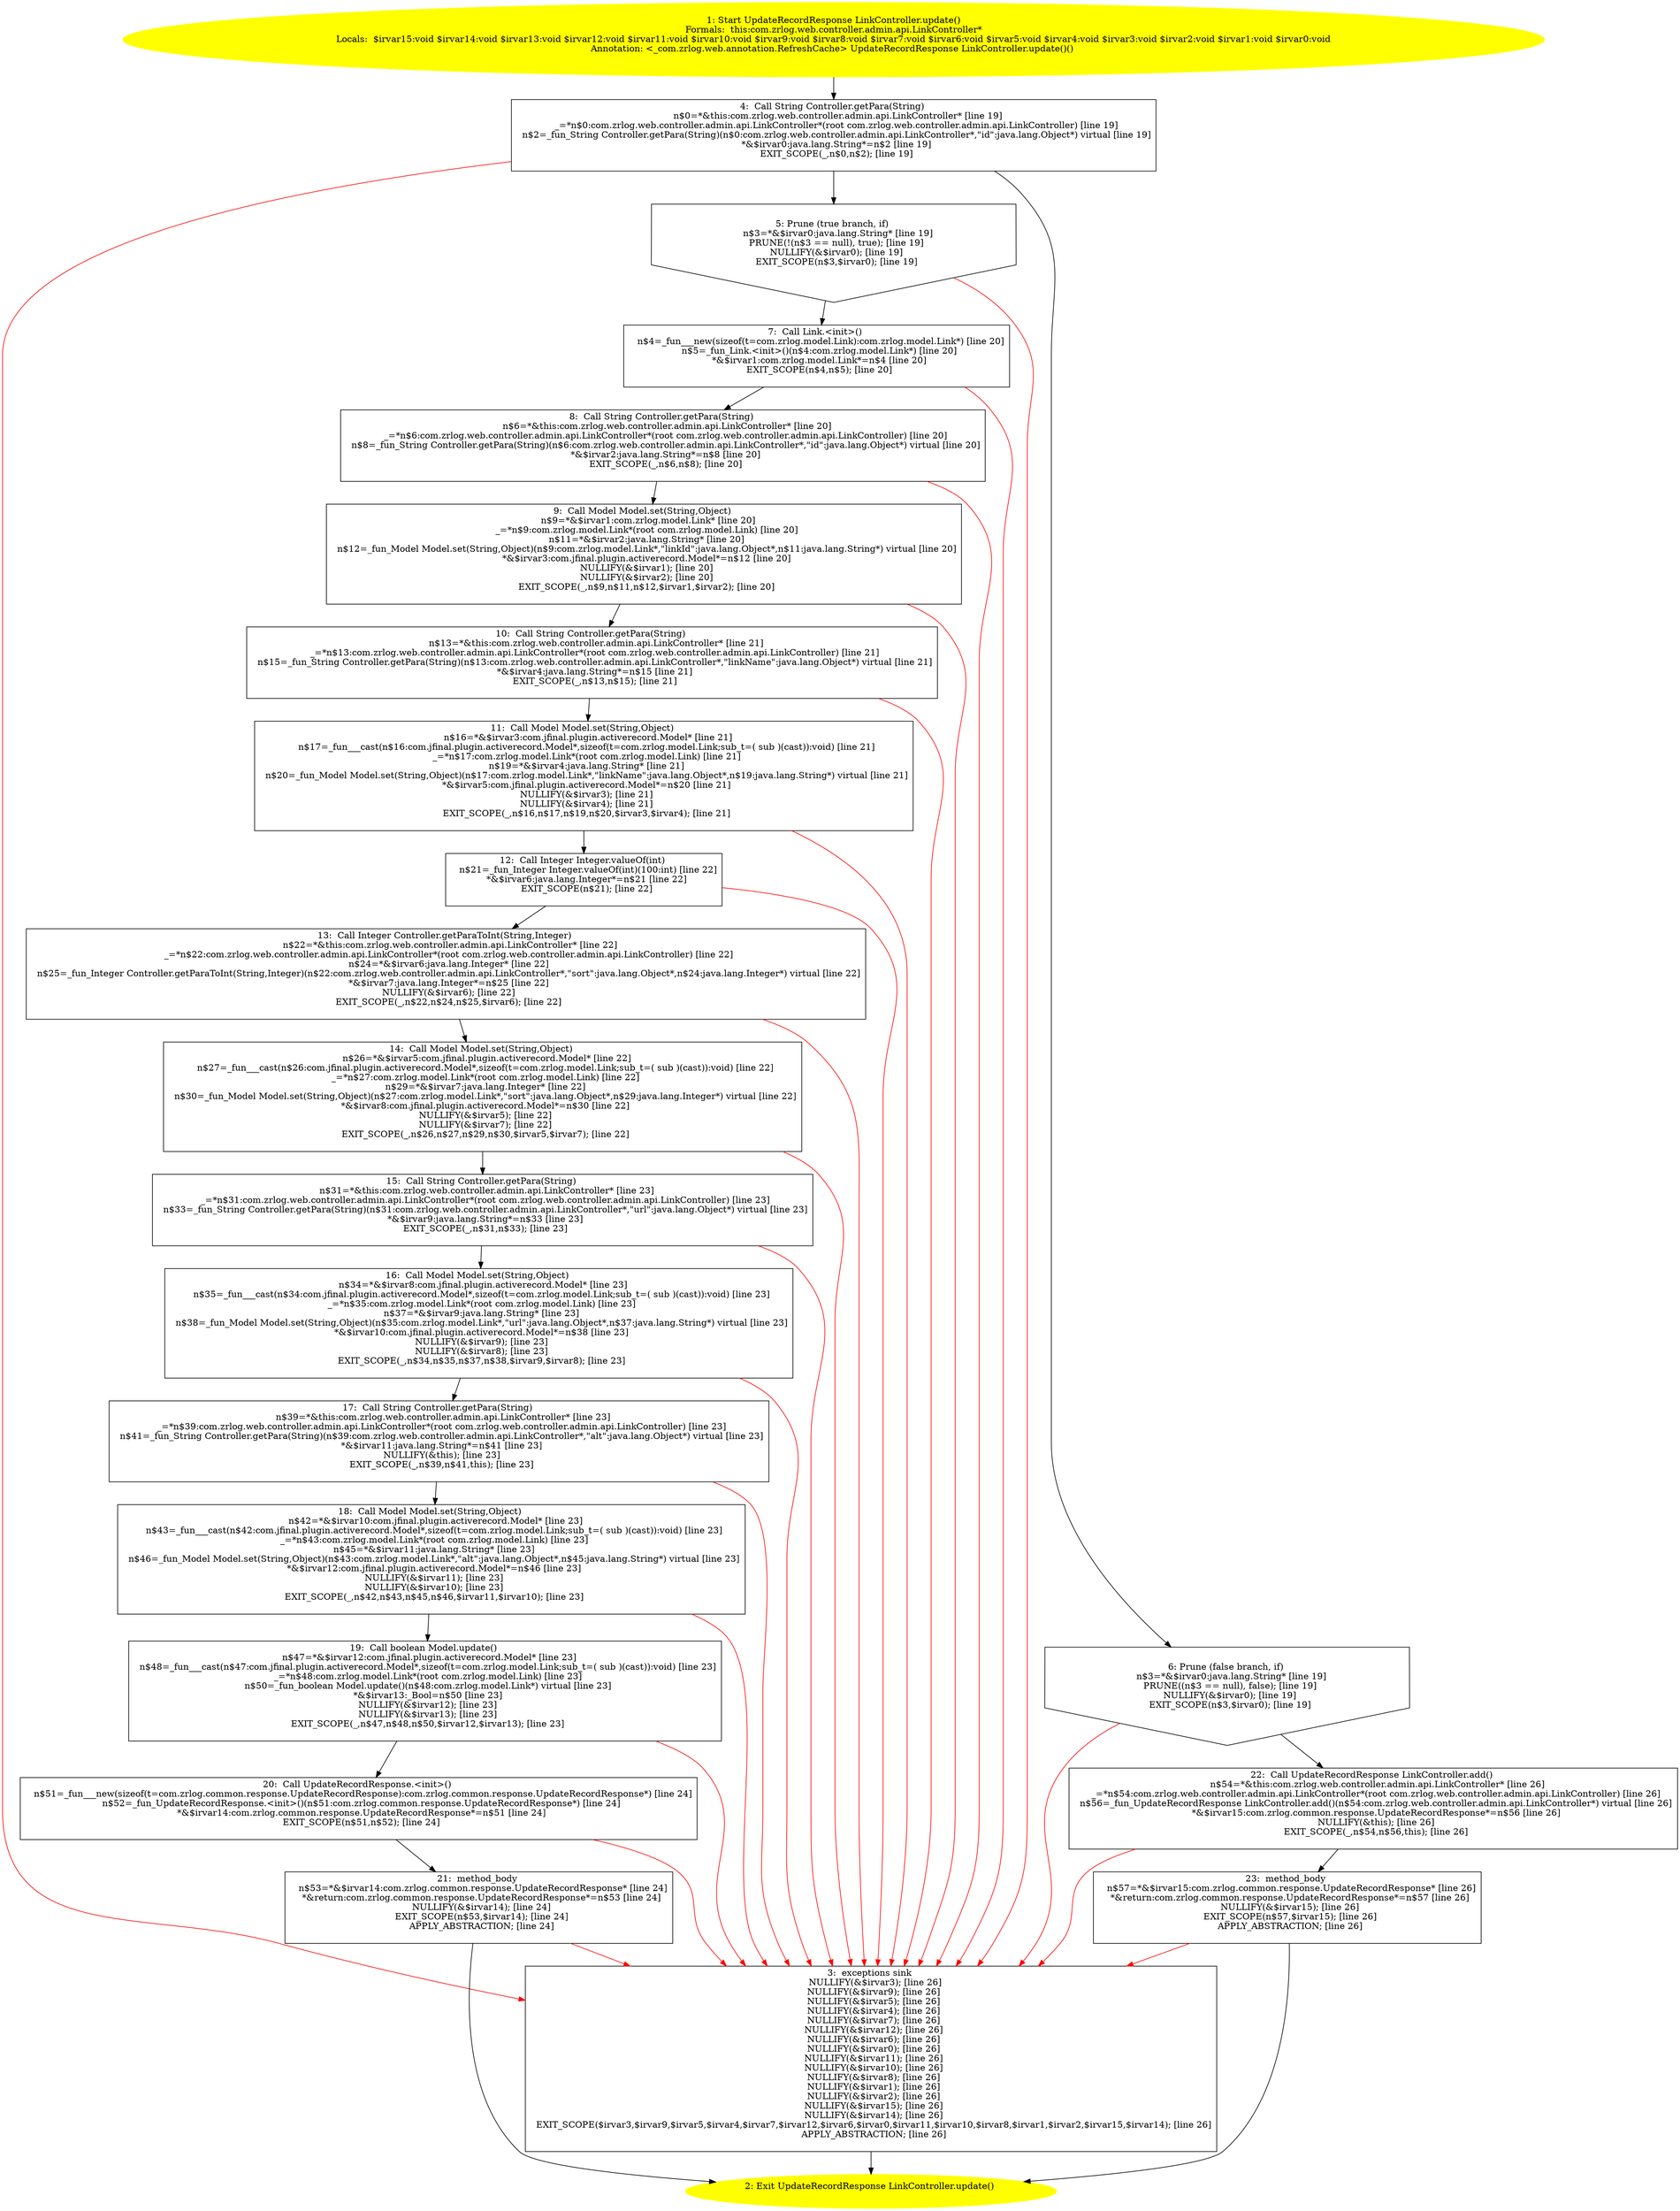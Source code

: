 /* @generated */
digraph cfg {
"com.zrlog.web.controller.admin.api.LinkController.update():com.zrlog.common.response.UpdateRecordRes.0e31616eba26fe00e3c7205f93b7df70_1" [label="1: Start UpdateRecordResponse LinkController.update()\nFormals:  this:com.zrlog.web.controller.admin.api.LinkController*\nLocals:  $irvar15:void $irvar14:void $irvar13:void $irvar12:void $irvar11:void $irvar10:void $irvar9:void $irvar8:void $irvar7:void $irvar6:void $irvar5:void $irvar4:void $irvar3:void $irvar2:void $irvar1:void $irvar0:void\nAnnotation: <_com.zrlog.web.annotation.RefreshCache> UpdateRecordResponse LinkController.update()() \n  " color=yellow style=filled]
	

	 "com.zrlog.web.controller.admin.api.LinkController.update():com.zrlog.common.response.UpdateRecordRes.0e31616eba26fe00e3c7205f93b7df70_1" -> "com.zrlog.web.controller.admin.api.LinkController.update():com.zrlog.common.response.UpdateRecordRes.0e31616eba26fe00e3c7205f93b7df70_4" ;
"com.zrlog.web.controller.admin.api.LinkController.update():com.zrlog.common.response.UpdateRecordRes.0e31616eba26fe00e3c7205f93b7df70_2" [label="2: Exit UpdateRecordResponse LinkController.update() \n  " color=yellow style=filled]
	

"com.zrlog.web.controller.admin.api.LinkController.update():com.zrlog.common.response.UpdateRecordRes.0e31616eba26fe00e3c7205f93b7df70_3" [label="3:  exceptions sink \n   NULLIFY(&$irvar3); [line 26]\n  NULLIFY(&$irvar9); [line 26]\n  NULLIFY(&$irvar5); [line 26]\n  NULLIFY(&$irvar4); [line 26]\n  NULLIFY(&$irvar7); [line 26]\n  NULLIFY(&$irvar12); [line 26]\n  NULLIFY(&$irvar6); [line 26]\n  NULLIFY(&$irvar0); [line 26]\n  NULLIFY(&$irvar11); [line 26]\n  NULLIFY(&$irvar10); [line 26]\n  NULLIFY(&$irvar8); [line 26]\n  NULLIFY(&$irvar1); [line 26]\n  NULLIFY(&$irvar2); [line 26]\n  NULLIFY(&$irvar15); [line 26]\n  NULLIFY(&$irvar14); [line 26]\n  EXIT_SCOPE($irvar3,$irvar9,$irvar5,$irvar4,$irvar7,$irvar12,$irvar6,$irvar0,$irvar11,$irvar10,$irvar8,$irvar1,$irvar2,$irvar15,$irvar14); [line 26]\n  APPLY_ABSTRACTION; [line 26]\n " shape="box"]
	

	 "com.zrlog.web.controller.admin.api.LinkController.update():com.zrlog.common.response.UpdateRecordRes.0e31616eba26fe00e3c7205f93b7df70_3" -> "com.zrlog.web.controller.admin.api.LinkController.update():com.zrlog.common.response.UpdateRecordRes.0e31616eba26fe00e3c7205f93b7df70_2" ;
"com.zrlog.web.controller.admin.api.LinkController.update():com.zrlog.common.response.UpdateRecordRes.0e31616eba26fe00e3c7205f93b7df70_4" [label="4:  Call String Controller.getPara(String) \n   n$0=*&this:com.zrlog.web.controller.admin.api.LinkController* [line 19]\n  _=*n$0:com.zrlog.web.controller.admin.api.LinkController*(root com.zrlog.web.controller.admin.api.LinkController) [line 19]\n  n$2=_fun_String Controller.getPara(String)(n$0:com.zrlog.web.controller.admin.api.LinkController*,\"id\":java.lang.Object*) virtual [line 19]\n  *&$irvar0:java.lang.String*=n$2 [line 19]\n  EXIT_SCOPE(_,n$0,n$2); [line 19]\n " shape="box"]
	

	 "com.zrlog.web.controller.admin.api.LinkController.update():com.zrlog.common.response.UpdateRecordRes.0e31616eba26fe00e3c7205f93b7df70_4" -> "com.zrlog.web.controller.admin.api.LinkController.update():com.zrlog.common.response.UpdateRecordRes.0e31616eba26fe00e3c7205f93b7df70_5" ;
	 "com.zrlog.web.controller.admin.api.LinkController.update():com.zrlog.common.response.UpdateRecordRes.0e31616eba26fe00e3c7205f93b7df70_4" -> "com.zrlog.web.controller.admin.api.LinkController.update():com.zrlog.common.response.UpdateRecordRes.0e31616eba26fe00e3c7205f93b7df70_6" ;
	 "com.zrlog.web.controller.admin.api.LinkController.update():com.zrlog.common.response.UpdateRecordRes.0e31616eba26fe00e3c7205f93b7df70_4" -> "com.zrlog.web.controller.admin.api.LinkController.update():com.zrlog.common.response.UpdateRecordRes.0e31616eba26fe00e3c7205f93b7df70_3" [color="red" ];
"com.zrlog.web.controller.admin.api.LinkController.update():com.zrlog.common.response.UpdateRecordRes.0e31616eba26fe00e3c7205f93b7df70_5" [label="5: Prune (true branch, if) \n   n$3=*&$irvar0:java.lang.String* [line 19]\n  PRUNE(!(n$3 == null), true); [line 19]\n  NULLIFY(&$irvar0); [line 19]\n  EXIT_SCOPE(n$3,$irvar0); [line 19]\n " shape="invhouse"]
	

	 "com.zrlog.web.controller.admin.api.LinkController.update():com.zrlog.common.response.UpdateRecordRes.0e31616eba26fe00e3c7205f93b7df70_5" -> "com.zrlog.web.controller.admin.api.LinkController.update():com.zrlog.common.response.UpdateRecordRes.0e31616eba26fe00e3c7205f93b7df70_7" ;
	 "com.zrlog.web.controller.admin.api.LinkController.update():com.zrlog.common.response.UpdateRecordRes.0e31616eba26fe00e3c7205f93b7df70_5" -> "com.zrlog.web.controller.admin.api.LinkController.update():com.zrlog.common.response.UpdateRecordRes.0e31616eba26fe00e3c7205f93b7df70_3" [color="red" ];
"com.zrlog.web.controller.admin.api.LinkController.update():com.zrlog.common.response.UpdateRecordRes.0e31616eba26fe00e3c7205f93b7df70_6" [label="6: Prune (false branch, if) \n   n$3=*&$irvar0:java.lang.String* [line 19]\n  PRUNE((n$3 == null), false); [line 19]\n  NULLIFY(&$irvar0); [line 19]\n  EXIT_SCOPE(n$3,$irvar0); [line 19]\n " shape="invhouse"]
	

	 "com.zrlog.web.controller.admin.api.LinkController.update():com.zrlog.common.response.UpdateRecordRes.0e31616eba26fe00e3c7205f93b7df70_6" -> "com.zrlog.web.controller.admin.api.LinkController.update():com.zrlog.common.response.UpdateRecordRes.0e31616eba26fe00e3c7205f93b7df70_22" ;
	 "com.zrlog.web.controller.admin.api.LinkController.update():com.zrlog.common.response.UpdateRecordRes.0e31616eba26fe00e3c7205f93b7df70_6" -> "com.zrlog.web.controller.admin.api.LinkController.update():com.zrlog.common.response.UpdateRecordRes.0e31616eba26fe00e3c7205f93b7df70_3" [color="red" ];
"com.zrlog.web.controller.admin.api.LinkController.update():com.zrlog.common.response.UpdateRecordRes.0e31616eba26fe00e3c7205f93b7df70_7" [label="7:  Call Link.<init>() \n   n$4=_fun___new(sizeof(t=com.zrlog.model.Link):com.zrlog.model.Link*) [line 20]\n  n$5=_fun_Link.<init>()(n$4:com.zrlog.model.Link*) [line 20]\n  *&$irvar1:com.zrlog.model.Link*=n$4 [line 20]\n  EXIT_SCOPE(n$4,n$5); [line 20]\n " shape="box"]
	

	 "com.zrlog.web.controller.admin.api.LinkController.update():com.zrlog.common.response.UpdateRecordRes.0e31616eba26fe00e3c7205f93b7df70_7" -> "com.zrlog.web.controller.admin.api.LinkController.update():com.zrlog.common.response.UpdateRecordRes.0e31616eba26fe00e3c7205f93b7df70_8" ;
	 "com.zrlog.web.controller.admin.api.LinkController.update():com.zrlog.common.response.UpdateRecordRes.0e31616eba26fe00e3c7205f93b7df70_7" -> "com.zrlog.web.controller.admin.api.LinkController.update():com.zrlog.common.response.UpdateRecordRes.0e31616eba26fe00e3c7205f93b7df70_3" [color="red" ];
"com.zrlog.web.controller.admin.api.LinkController.update():com.zrlog.common.response.UpdateRecordRes.0e31616eba26fe00e3c7205f93b7df70_8" [label="8:  Call String Controller.getPara(String) \n   n$6=*&this:com.zrlog.web.controller.admin.api.LinkController* [line 20]\n  _=*n$6:com.zrlog.web.controller.admin.api.LinkController*(root com.zrlog.web.controller.admin.api.LinkController) [line 20]\n  n$8=_fun_String Controller.getPara(String)(n$6:com.zrlog.web.controller.admin.api.LinkController*,\"id\":java.lang.Object*) virtual [line 20]\n  *&$irvar2:java.lang.String*=n$8 [line 20]\n  EXIT_SCOPE(_,n$6,n$8); [line 20]\n " shape="box"]
	

	 "com.zrlog.web.controller.admin.api.LinkController.update():com.zrlog.common.response.UpdateRecordRes.0e31616eba26fe00e3c7205f93b7df70_8" -> "com.zrlog.web.controller.admin.api.LinkController.update():com.zrlog.common.response.UpdateRecordRes.0e31616eba26fe00e3c7205f93b7df70_9" ;
	 "com.zrlog.web.controller.admin.api.LinkController.update():com.zrlog.common.response.UpdateRecordRes.0e31616eba26fe00e3c7205f93b7df70_8" -> "com.zrlog.web.controller.admin.api.LinkController.update():com.zrlog.common.response.UpdateRecordRes.0e31616eba26fe00e3c7205f93b7df70_3" [color="red" ];
"com.zrlog.web.controller.admin.api.LinkController.update():com.zrlog.common.response.UpdateRecordRes.0e31616eba26fe00e3c7205f93b7df70_9" [label="9:  Call Model Model.set(String,Object) \n   n$9=*&$irvar1:com.zrlog.model.Link* [line 20]\n  _=*n$9:com.zrlog.model.Link*(root com.zrlog.model.Link) [line 20]\n  n$11=*&$irvar2:java.lang.String* [line 20]\n  n$12=_fun_Model Model.set(String,Object)(n$9:com.zrlog.model.Link*,\"linkId\":java.lang.Object*,n$11:java.lang.String*) virtual [line 20]\n  *&$irvar3:com.jfinal.plugin.activerecord.Model*=n$12 [line 20]\n  NULLIFY(&$irvar1); [line 20]\n  NULLIFY(&$irvar2); [line 20]\n  EXIT_SCOPE(_,n$9,n$11,n$12,$irvar1,$irvar2); [line 20]\n " shape="box"]
	

	 "com.zrlog.web.controller.admin.api.LinkController.update():com.zrlog.common.response.UpdateRecordRes.0e31616eba26fe00e3c7205f93b7df70_9" -> "com.zrlog.web.controller.admin.api.LinkController.update():com.zrlog.common.response.UpdateRecordRes.0e31616eba26fe00e3c7205f93b7df70_10" ;
	 "com.zrlog.web.controller.admin.api.LinkController.update():com.zrlog.common.response.UpdateRecordRes.0e31616eba26fe00e3c7205f93b7df70_9" -> "com.zrlog.web.controller.admin.api.LinkController.update():com.zrlog.common.response.UpdateRecordRes.0e31616eba26fe00e3c7205f93b7df70_3" [color="red" ];
"com.zrlog.web.controller.admin.api.LinkController.update():com.zrlog.common.response.UpdateRecordRes.0e31616eba26fe00e3c7205f93b7df70_10" [label="10:  Call String Controller.getPara(String) \n   n$13=*&this:com.zrlog.web.controller.admin.api.LinkController* [line 21]\n  _=*n$13:com.zrlog.web.controller.admin.api.LinkController*(root com.zrlog.web.controller.admin.api.LinkController) [line 21]\n  n$15=_fun_String Controller.getPara(String)(n$13:com.zrlog.web.controller.admin.api.LinkController*,\"linkName\":java.lang.Object*) virtual [line 21]\n  *&$irvar4:java.lang.String*=n$15 [line 21]\n  EXIT_SCOPE(_,n$13,n$15); [line 21]\n " shape="box"]
	

	 "com.zrlog.web.controller.admin.api.LinkController.update():com.zrlog.common.response.UpdateRecordRes.0e31616eba26fe00e3c7205f93b7df70_10" -> "com.zrlog.web.controller.admin.api.LinkController.update():com.zrlog.common.response.UpdateRecordRes.0e31616eba26fe00e3c7205f93b7df70_11" ;
	 "com.zrlog.web.controller.admin.api.LinkController.update():com.zrlog.common.response.UpdateRecordRes.0e31616eba26fe00e3c7205f93b7df70_10" -> "com.zrlog.web.controller.admin.api.LinkController.update():com.zrlog.common.response.UpdateRecordRes.0e31616eba26fe00e3c7205f93b7df70_3" [color="red" ];
"com.zrlog.web.controller.admin.api.LinkController.update():com.zrlog.common.response.UpdateRecordRes.0e31616eba26fe00e3c7205f93b7df70_11" [label="11:  Call Model Model.set(String,Object) \n   n$16=*&$irvar3:com.jfinal.plugin.activerecord.Model* [line 21]\n  n$17=_fun___cast(n$16:com.jfinal.plugin.activerecord.Model*,sizeof(t=com.zrlog.model.Link;sub_t=( sub )(cast)):void) [line 21]\n  _=*n$17:com.zrlog.model.Link*(root com.zrlog.model.Link) [line 21]\n  n$19=*&$irvar4:java.lang.String* [line 21]\n  n$20=_fun_Model Model.set(String,Object)(n$17:com.zrlog.model.Link*,\"linkName\":java.lang.Object*,n$19:java.lang.String*) virtual [line 21]\n  *&$irvar5:com.jfinal.plugin.activerecord.Model*=n$20 [line 21]\n  NULLIFY(&$irvar3); [line 21]\n  NULLIFY(&$irvar4); [line 21]\n  EXIT_SCOPE(_,n$16,n$17,n$19,n$20,$irvar3,$irvar4); [line 21]\n " shape="box"]
	

	 "com.zrlog.web.controller.admin.api.LinkController.update():com.zrlog.common.response.UpdateRecordRes.0e31616eba26fe00e3c7205f93b7df70_11" -> "com.zrlog.web.controller.admin.api.LinkController.update():com.zrlog.common.response.UpdateRecordRes.0e31616eba26fe00e3c7205f93b7df70_12" ;
	 "com.zrlog.web.controller.admin.api.LinkController.update():com.zrlog.common.response.UpdateRecordRes.0e31616eba26fe00e3c7205f93b7df70_11" -> "com.zrlog.web.controller.admin.api.LinkController.update():com.zrlog.common.response.UpdateRecordRes.0e31616eba26fe00e3c7205f93b7df70_3" [color="red" ];
"com.zrlog.web.controller.admin.api.LinkController.update():com.zrlog.common.response.UpdateRecordRes.0e31616eba26fe00e3c7205f93b7df70_12" [label="12:  Call Integer Integer.valueOf(int) \n   n$21=_fun_Integer Integer.valueOf(int)(100:int) [line 22]\n  *&$irvar6:java.lang.Integer*=n$21 [line 22]\n  EXIT_SCOPE(n$21); [line 22]\n " shape="box"]
	

	 "com.zrlog.web.controller.admin.api.LinkController.update():com.zrlog.common.response.UpdateRecordRes.0e31616eba26fe00e3c7205f93b7df70_12" -> "com.zrlog.web.controller.admin.api.LinkController.update():com.zrlog.common.response.UpdateRecordRes.0e31616eba26fe00e3c7205f93b7df70_13" ;
	 "com.zrlog.web.controller.admin.api.LinkController.update():com.zrlog.common.response.UpdateRecordRes.0e31616eba26fe00e3c7205f93b7df70_12" -> "com.zrlog.web.controller.admin.api.LinkController.update():com.zrlog.common.response.UpdateRecordRes.0e31616eba26fe00e3c7205f93b7df70_3" [color="red" ];
"com.zrlog.web.controller.admin.api.LinkController.update():com.zrlog.common.response.UpdateRecordRes.0e31616eba26fe00e3c7205f93b7df70_13" [label="13:  Call Integer Controller.getParaToInt(String,Integer) \n   n$22=*&this:com.zrlog.web.controller.admin.api.LinkController* [line 22]\n  _=*n$22:com.zrlog.web.controller.admin.api.LinkController*(root com.zrlog.web.controller.admin.api.LinkController) [line 22]\n  n$24=*&$irvar6:java.lang.Integer* [line 22]\n  n$25=_fun_Integer Controller.getParaToInt(String,Integer)(n$22:com.zrlog.web.controller.admin.api.LinkController*,\"sort\":java.lang.Object*,n$24:java.lang.Integer*) virtual [line 22]\n  *&$irvar7:java.lang.Integer*=n$25 [line 22]\n  NULLIFY(&$irvar6); [line 22]\n  EXIT_SCOPE(_,n$22,n$24,n$25,$irvar6); [line 22]\n " shape="box"]
	

	 "com.zrlog.web.controller.admin.api.LinkController.update():com.zrlog.common.response.UpdateRecordRes.0e31616eba26fe00e3c7205f93b7df70_13" -> "com.zrlog.web.controller.admin.api.LinkController.update():com.zrlog.common.response.UpdateRecordRes.0e31616eba26fe00e3c7205f93b7df70_14" ;
	 "com.zrlog.web.controller.admin.api.LinkController.update():com.zrlog.common.response.UpdateRecordRes.0e31616eba26fe00e3c7205f93b7df70_13" -> "com.zrlog.web.controller.admin.api.LinkController.update():com.zrlog.common.response.UpdateRecordRes.0e31616eba26fe00e3c7205f93b7df70_3" [color="red" ];
"com.zrlog.web.controller.admin.api.LinkController.update():com.zrlog.common.response.UpdateRecordRes.0e31616eba26fe00e3c7205f93b7df70_14" [label="14:  Call Model Model.set(String,Object) \n   n$26=*&$irvar5:com.jfinal.plugin.activerecord.Model* [line 22]\n  n$27=_fun___cast(n$26:com.jfinal.plugin.activerecord.Model*,sizeof(t=com.zrlog.model.Link;sub_t=( sub )(cast)):void) [line 22]\n  _=*n$27:com.zrlog.model.Link*(root com.zrlog.model.Link) [line 22]\n  n$29=*&$irvar7:java.lang.Integer* [line 22]\n  n$30=_fun_Model Model.set(String,Object)(n$27:com.zrlog.model.Link*,\"sort\":java.lang.Object*,n$29:java.lang.Integer*) virtual [line 22]\n  *&$irvar8:com.jfinal.plugin.activerecord.Model*=n$30 [line 22]\n  NULLIFY(&$irvar5); [line 22]\n  NULLIFY(&$irvar7); [line 22]\n  EXIT_SCOPE(_,n$26,n$27,n$29,n$30,$irvar5,$irvar7); [line 22]\n " shape="box"]
	

	 "com.zrlog.web.controller.admin.api.LinkController.update():com.zrlog.common.response.UpdateRecordRes.0e31616eba26fe00e3c7205f93b7df70_14" -> "com.zrlog.web.controller.admin.api.LinkController.update():com.zrlog.common.response.UpdateRecordRes.0e31616eba26fe00e3c7205f93b7df70_15" ;
	 "com.zrlog.web.controller.admin.api.LinkController.update():com.zrlog.common.response.UpdateRecordRes.0e31616eba26fe00e3c7205f93b7df70_14" -> "com.zrlog.web.controller.admin.api.LinkController.update():com.zrlog.common.response.UpdateRecordRes.0e31616eba26fe00e3c7205f93b7df70_3" [color="red" ];
"com.zrlog.web.controller.admin.api.LinkController.update():com.zrlog.common.response.UpdateRecordRes.0e31616eba26fe00e3c7205f93b7df70_15" [label="15:  Call String Controller.getPara(String) \n   n$31=*&this:com.zrlog.web.controller.admin.api.LinkController* [line 23]\n  _=*n$31:com.zrlog.web.controller.admin.api.LinkController*(root com.zrlog.web.controller.admin.api.LinkController) [line 23]\n  n$33=_fun_String Controller.getPara(String)(n$31:com.zrlog.web.controller.admin.api.LinkController*,\"url\":java.lang.Object*) virtual [line 23]\n  *&$irvar9:java.lang.String*=n$33 [line 23]\n  EXIT_SCOPE(_,n$31,n$33); [line 23]\n " shape="box"]
	

	 "com.zrlog.web.controller.admin.api.LinkController.update():com.zrlog.common.response.UpdateRecordRes.0e31616eba26fe00e3c7205f93b7df70_15" -> "com.zrlog.web.controller.admin.api.LinkController.update():com.zrlog.common.response.UpdateRecordRes.0e31616eba26fe00e3c7205f93b7df70_16" ;
	 "com.zrlog.web.controller.admin.api.LinkController.update():com.zrlog.common.response.UpdateRecordRes.0e31616eba26fe00e3c7205f93b7df70_15" -> "com.zrlog.web.controller.admin.api.LinkController.update():com.zrlog.common.response.UpdateRecordRes.0e31616eba26fe00e3c7205f93b7df70_3" [color="red" ];
"com.zrlog.web.controller.admin.api.LinkController.update():com.zrlog.common.response.UpdateRecordRes.0e31616eba26fe00e3c7205f93b7df70_16" [label="16:  Call Model Model.set(String,Object) \n   n$34=*&$irvar8:com.jfinal.plugin.activerecord.Model* [line 23]\n  n$35=_fun___cast(n$34:com.jfinal.plugin.activerecord.Model*,sizeof(t=com.zrlog.model.Link;sub_t=( sub )(cast)):void) [line 23]\n  _=*n$35:com.zrlog.model.Link*(root com.zrlog.model.Link) [line 23]\n  n$37=*&$irvar9:java.lang.String* [line 23]\n  n$38=_fun_Model Model.set(String,Object)(n$35:com.zrlog.model.Link*,\"url\":java.lang.Object*,n$37:java.lang.String*) virtual [line 23]\n  *&$irvar10:com.jfinal.plugin.activerecord.Model*=n$38 [line 23]\n  NULLIFY(&$irvar9); [line 23]\n  NULLIFY(&$irvar8); [line 23]\n  EXIT_SCOPE(_,n$34,n$35,n$37,n$38,$irvar9,$irvar8); [line 23]\n " shape="box"]
	

	 "com.zrlog.web.controller.admin.api.LinkController.update():com.zrlog.common.response.UpdateRecordRes.0e31616eba26fe00e3c7205f93b7df70_16" -> "com.zrlog.web.controller.admin.api.LinkController.update():com.zrlog.common.response.UpdateRecordRes.0e31616eba26fe00e3c7205f93b7df70_17" ;
	 "com.zrlog.web.controller.admin.api.LinkController.update():com.zrlog.common.response.UpdateRecordRes.0e31616eba26fe00e3c7205f93b7df70_16" -> "com.zrlog.web.controller.admin.api.LinkController.update():com.zrlog.common.response.UpdateRecordRes.0e31616eba26fe00e3c7205f93b7df70_3" [color="red" ];
"com.zrlog.web.controller.admin.api.LinkController.update():com.zrlog.common.response.UpdateRecordRes.0e31616eba26fe00e3c7205f93b7df70_17" [label="17:  Call String Controller.getPara(String) \n   n$39=*&this:com.zrlog.web.controller.admin.api.LinkController* [line 23]\n  _=*n$39:com.zrlog.web.controller.admin.api.LinkController*(root com.zrlog.web.controller.admin.api.LinkController) [line 23]\n  n$41=_fun_String Controller.getPara(String)(n$39:com.zrlog.web.controller.admin.api.LinkController*,\"alt\":java.lang.Object*) virtual [line 23]\n  *&$irvar11:java.lang.String*=n$41 [line 23]\n  NULLIFY(&this); [line 23]\n  EXIT_SCOPE(_,n$39,n$41,this); [line 23]\n " shape="box"]
	

	 "com.zrlog.web.controller.admin.api.LinkController.update():com.zrlog.common.response.UpdateRecordRes.0e31616eba26fe00e3c7205f93b7df70_17" -> "com.zrlog.web.controller.admin.api.LinkController.update():com.zrlog.common.response.UpdateRecordRes.0e31616eba26fe00e3c7205f93b7df70_18" ;
	 "com.zrlog.web.controller.admin.api.LinkController.update():com.zrlog.common.response.UpdateRecordRes.0e31616eba26fe00e3c7205f93b7df70_17" -> "com.zrlog.web.controller.admin.api.LinkController.update():com.zrlog.common.response.UpdateRecordRes.0e31616eba26fe00e3c7205f93b7df70_3" [color="red" ];
"com.zrlog.web.controller.admin.api.LinkController.update():com.zrlog.common.response.UpdateRecordRes.0e31616eba26fe00e3c7205f93b7df70_18" [label="18:  Call Model Model.set(String,Object) \n   n$42=*&$irvar10:com.jfinal.plugin.activerecord.Model* [line 23]\n  n$43=_fun___cast(n$42:com.jfinal.plugin.activerecord.Model*,sizeof(t=com.zrlog.model.Link;sub_t=( sub )(cast)):void) [line 23]\n  _=*n$43:com.zrlog.model.Link*(root com.zrlog.model.Link) [line 23]\n  n$45=*&$irvar11:java.lang.String* [line 23]\n  n$46=_fun_Model Model.set(String,Object)(n$43:com.zrlog.model.Link*,\"alt\":java.lang.Object*,n$45:java.lang.String*) virtual [line 23]\n  *&$irvar12:com.jfinal.plugin.activerecord.Model*=n$46 [line 23]\n  NULLIFY(&$irvar11); [line 23]\n  NULLIFY(&$irvar10); [line 23]\n  EXIT_SCOPE(_,n$42,n$43,n$45,n$46,$irvar11,$irvar10); [line 23]\n " shape="box"]
	

	 "com.zrlog.web.controller.admin.api.LinkController.update():com.zrlog.common.response.UpdateRecordRes.0e31616eba26fe00e3c7205f93b7df70_18" -> "com.zrlog.web.controller.admin.api.LinkController.update():com.zrlog.common.response.UpdateRecordRes.0e31616eba26fe00e3c7205f93b7df70_19" ;
	 "com.zrlog.web.controller.admin.api.LinkController.update():com.zrlog.common.response.UpdateRecordRes.0e31616eba26fe00e3c7205f93b7df70_18" -> "com.zrlog.web.controller.admin.api.LinkController.update():com.zrlog.common.response.UpdateRecordRes.0e31616eba26fe00e3c7205f93b7df70_3" [color="red" ];
"com.zrlog.web.controller.admin.api.LinkController.update():com.zrlog.common.response.UpdateRecordRes.0e31616eba26fe00e3c7205f93b7df70_19" [label="19:  Call boolean Model.update() \n   n$47=*&$irvar12:com.jfinal.plugin.activerecord.Model* [line 23]\n  n$48=_fun___cast(n$47:com.jfinal.plugin.activerecord.Model*,sizeof(t=com.zrlog.model.Link;sub_t=( sub )(cast)):void) [line 23]\n  _=*n$48:com.zrlog.model.Link*(root com.zrlog.model.Link) [line 23]\n  n$50=_fun_boolean Model.update()(n$48:com.zrlog.model.Link*) virtual [line 23]\n  *&$irvar13:_Bool=n$50 [line 23]\n  NULLIFY(&$irvar12); [line 23]\n  NULLIFY(&$irvar13); [line 23]\n  EXIT_SCOPE(_,n$47,n$48,n$50,$irvar12,$irvar13); [line 23]\n " shape="box"]
	

	 "com.zrlog.web.controller.admin.api.LinkController.update():com.zrlog.common.response.UpdateRecordRes.0e31616eba26fe00e3c7205f93b7df70_19" -> "com.zrlog.web.controller.admin.api.LinkController.update():com.zrlog.common.response.UpdateRecordRes.0e31616eba26fe00e3c7205f93b7df70_20" ;
	 "com.zrlog.web.controller.admin.api.LinkController.update():com.zrlog.common.response.UpdateRecordRes.0e31616eba26fe00e3c7205f93b7df70_19" -> "com.zrlog.web.controller.admin.api.LinkController.update():com.zrlog.common.response.UpdateRecordRes.0e31616eba26fe00e3c7205f93b7df70_3" [color="red" ];
"com.zrlog.web.controller.admin.api.LinkController.update():com.zrlog.common.response.UpdateRecordRes.0e31616eba26fe00e3c7205f93b7df70_20" [label="20:  Call UpdateRecordResponse.<init>() \n   n$51=_fun___new(sizeof(t=com.zrlog.common.response.UpdateRecordResponse):com.zrlog.common.response.UpdateRecordResponse*) [line 24]\n  n$52=_fun_UpdateRecordResponse.<init>()(n$51:com.zrlog.common.response.UpdateRecordResponse*) [line 24]\n  *&$irvar14:com.zrlog.common.response.UpdateRecordResponse*=n$51 [line 24]\n  EXIT_SCOPE(n$51,n$52); [line 24]\n " shape="box"]
	

	 "com.zrlog.web.controller.admin.api.LinkController.update():com.zrlog.common.response.UpdateRecordRes.0e31616eba26fe00e3c7205f93b7df70_20" -> "com.zrlog.web.controller.admin.api.LinkController.update():com.zrlog.common.response.UpdateRecordRes.0e31616eba26fe00e3c7205f93b7df70_21" ;
	 "com.zrlog.web.controller.admin.api.LinkController.update():com.zrlog.common.response.UpdateRecordRes.0e31616eba26fe00e3c7205f93b7df70_20" -> "com.zrlog.web.controller.admin.api.LinkController.update():com.zrlog.common.response.UpdateRecordRes.0e31616eba26fe00e3c7205f93b7df70_3" [color="red" ];
"com.zrlog.web.controller.admin.api.LinkController.update():com.zrlog.common.response.UpdateRecordRes.0e31616eba26fe00e3c7205f93b7df70_21" [label="21:  method_body \n   n$53=*&$irvar14:com.zrlog.common.response.UpdateRecordResponse* [line 24]\n  *&return:com.zrlog.common.response.UpdateRecordResponse*=n$53 [line 24]\n  NULLIFY(&$irvar14); [line 24]\n  EXIT_SCOPE(n$53,$irvar14); [line 24]\n  APPLY_ABSTRACTION; [line 24]\n " shape="box"]
	

	 "com.zrlog.web.controller.admin.api.LinkController.update():com.zrlog.common.response.UpdateRecordRes.0e31616eba26fe00e3c7205f93b7df70_21" -> "com.zrlog.web.controller.admin.api.LinkController.update():com.zrlog.common.response.UpdateRecordRes.0e31616eba26fe00e3c7205f93b7df70_2" ;
	 "com.zrlog.web.controller.admin.api.LinkController.update():com.zrlog.common.response.UpdateRecordRes.0e31616eba26fe00e3c7205f93b7df70_21" -> "com.zrlog.web.controller.admin.api.LinkController.update():com.zrlog.common.response.UpdateRecordRes.0e31616eba26fe00e3c7205f93b7df70_3" [color="red" ];
"com.zrlog.web.controller.admin.api.LinkController.update():com.zrlog.common.response.UpdateRecordRes.0e31616eba26fe00e3c7205f93b7df70_22" [label="22:  Call UpdateRecordResponse LinkController.add() \n   n$54=*&this:com.zrlog.web.controller.admin.api.LinkController* [line 26]\n  _=*n$54:com.zrlog.web.controller.admin.api.LinkController*(root com.zrlog.web.controller.admin.api.LinkController) [line 26]\n  n$56=_fun_UpdateRecordResponse LinkController.add()(n$54:com.zrlog.web.controller.admin.api.LinkController*) virtual [line 26]\n  *&$irvar15:com.zrlog.common.response.UpdateRecordResponse*=n$56 [line 26]\n  NULLIFY(&this); [line 26]\n  EXIT_SCOPE(_,n$54,n$56,this); [line 26]\n " shape="box"]
	

	 "com.zrlog.web.controller.admin.api.LinkController.update():com.zrlog.common.response.UpdateRecordRes.0e31616eba26fe00e3c7205f93b7df70_22" -> "com.zrlog.web.controller.admin.api.LinkController.update():com.zrlog.common.response.UpdateRecordRes.0e31616eba26fe00e3c7205f93b7df70_23" ;
	 "com.zrlog.web.controller.admin.api.LinkController.update():com.zrlog.common.response.UpdateRecordRes.0e31616eba26fe00e3c7205f93b7df70_22" -> "com.zrlog.web.controller.admin.api.LinkController.update():com.zrlog.common.response.UpdateRecordRes.0e31616eba26fe00e3c7205f93b7df70_3" [color="red" ];
"com.zrlog.web.controller.admin.api.LinkController.update():com.zrlog.common.response.UpdateRecordRes.0e31616eba26fe00e3c7205f93b7df70_23" [label="23:  method_body \n   n$57=*&$irvar15:com.zrlog.common.response.UpdateRecordResponse* [line 26]\n  *&return:com.zrlog.common.response.UpdateRecordResponse*=n$57 [line 26]\n  NULLIFY(&$irvar15); [line 26]\n  EXIT_SCOPE(n$57,$irvar15); [line 26]\n  APPLY_ABSTRACTION; [line 26]\n " shape="box"]
	

	 "com.zrlog.web.controller.admin.api.LinkController.update():com.zrlog.common.response.UpdateRecordRes.0e31616eba26fe00e3c7205f93b7df70_23" -> "com.zrlog.web.controller.admin.api.LinkController.update():com.zrlog.common.response.UpdateRecordRes.0e31616eba26fe00e3c7205f93b7df70_2" ;
	 "com.zrlog.web.controller.admin.api.LinkController.update():com.zrlog.common.response.UpdateRecordRes.0e31616eba26fe00e3c7205f93b7df70_23" -> "com.zrlog.web.controller.admin.api.LinkController.update():com.zrlog.common.response.UpdateRecordRes.0e31616eba26fe00e3c7205f93b7df70_3" [color="red" ];
}
